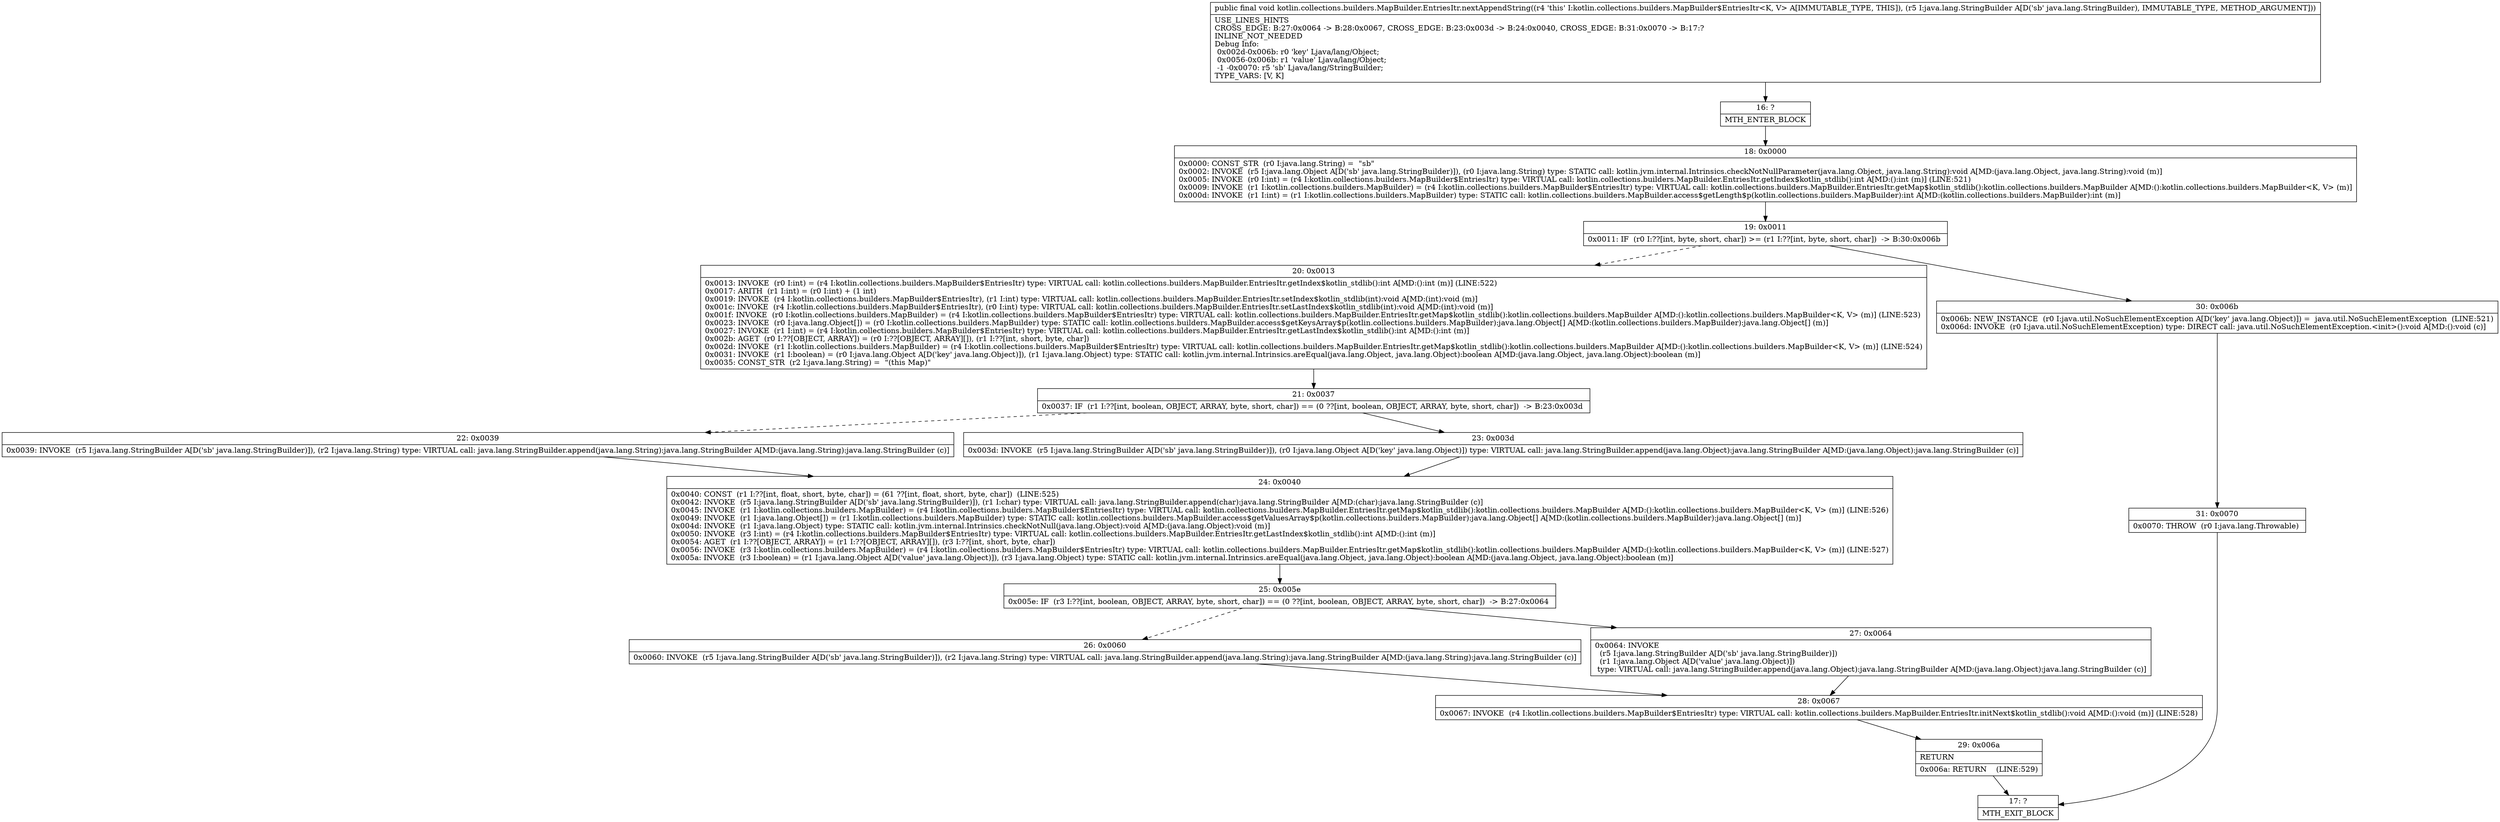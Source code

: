 digraph "CFG forkotlin.collections.builders.MapBuilder.EntriesItr.nextAppendString(Ljava\/lang\/StringBuilder;)V" {
Node_16 [shape=record,label="{16\:\ ?|MTH_ENTER_BLOCK\l}"];
Node_18 [shape=record,label="{18\:\ 0x0000|0x0000: CONST_STR  (r0 I:java.lang.String) =  \"sb\" \l0x0002: INVOKE  (r5 I:java.lang.Object A[D('sb' java.lang.StringBuilder)]), (r0 I:java.lang.String) type: STATIC call: kotlin.jvm.internal.Intrinsics.checkNotNullParameter(java.lang.Object, java.lang.String):void A[MD:(java.lang.Object, java.lang.String):void (m)]\l0x0005: INVOKE  (r0 I:int) = (r4 I:kotlin.collections.builders.MapBuilder$EntriesItr) type: VIRTUAL call: kotlin.collections.builders.MapBuilder.EntriesItr.getIndex$kotlin_stdlib():int A[MD:():int (m)] (LINE:521)\l0x0009: INVOKE  (r1 I:kotlin.collections.builders.MapBuilder) = (r4 I:kotlin.collections.builders.MapBuilder$EntriesItr) type: VIRTUAL call: kotlin.collections.builders.MapBuilder.EntriesItr.getMap$kotlin_stdlib():kotlin.collections.builders.MapBuilder A[MD:():kotlin.collections.builders.MapBuilder\<K, V\> (m)]\l0x000d: INVOKE  (r1 I:int) = (r1 I:kotlin.collections.builders.MapBuilder) type: STATIC call: kotlin.collections.builders.MapBuilder.access$getLength$p(kotlin.collections.builders.MapBuilder):int A[MD:(kotlin.collections.builders.MapBuilder):int (m)]\l}"];
Node_19 [shape=record,label="{19\:\ 0x0011|0x0011: IF  (r0 I:??[int, byte, short, char]) \>= (r1 I:??[int, byte, short, char])  \-\> B:30:0x006b \l}"];
Node_20 [shape=record,label="{20\:\ 0x0013|0x0013: INVOKE  (r0 I:int) = (r4 I:kotlin.collections.builders.MapBuilder$EntriesItr) type: VIRTUAL call: kotlin.collections.builders.MapBuilder.EntriesItr.getIndex$kotlin_stdlib():int A[MD:():int (m)] (LINE:522)\l0x0017: ARITH  (r1 I:int) = (r0 I:int) + (1 int) \l0x0019: INVOKE  (r4 I:kotlin.collections.builders.MapBuilder$EntriesItr), (r1 I:int) type: VIRTUAL call: kotlin.collections.builders.MapBuilder.EntriesItr.setIndex$kotlin_stdlib(int):void A[MD:(int):void (m)]\l0x001c: INVOKE  (r4 I:kotlin.collections.builders.MapBuilder$EntriesItr), (r0 I:int) type: VIRTUAL call: kotlin.collections.builders.MapBuilder.EntriesItr.setLastIndex$kotlin_stdlib(int):void A[MD:(int):void (m)]\l0x001f: INVOKE  (r0 I:kotlin.collections.builders.MapBuilder) = (r4 I:kotlin.collections.builders.MapBuilder$EntriesItr) type: VIRTUAL call: kotlin.collections.builders.MapBuilder.EntriesItr.getMap$kotlin_stdlib():kotlin.collections.builders.MapBuilder A[MD:():kotlin.collections.builders.MapBuilder\<K, V\> (m)] (LINE:523)\l0x0023: INVOKE  (r0 I:java.lang.Object[]) = (r0 I:kotlin.collections.builders.MapBuilder) type: STATIC call: kotlin.collections.builders.MapBuilder.access$getKeysArray$p(kotlin.collections.builders.MapBuilder):java.lang.Object[] A[MD:(kotlin.collections.builders.MapBuilder):java.lang.Object[] (m)]\l0x0027: INVOKE  (r1 I:int) = (r4 I:kotlin.collections.builders.MapBuilder$EntriesItr) type: VIRTUAL call: kotlin.collections.builders.MapBuilder.EntriesItr.getLastIndex$kotlin_stdlib():int A[MD:():int (m)]\l0x002b: AGET  (r0 I:??[OBJECT, ARRAY]) = (r0 I:??[OBJECT, ARRAY][]), (r1 I:??[int, short, byte, char]) \l0x002d: INVOKE  (r1 I:kotlin.collections.builders.MapBuilder) = (r4 I:kotlin.collections.builders.MapBuilder$EntriesItr) type: VIRTUAL call: kotlin.collections.builders.MapBuilder.EntriesItr.getMap$kotlin_stdlib():kotlin.collections.builders.MapBuilder A[MD:():kotlin.collections.builders.MapBuilder\<K, V\> (m)] (LINE:524)\l0x0031: INVOKE  (r1 I:boolean) = (r0 I:java.lang.Object A[D('key' java.lang.Object)]), (r1 I:java.lang.Object) type: STATIC call: kotlin.jvm.internal.Intrinsics.areEqual(java.lang.Object, java.lang.Object):boolean A[MD:(java.lang.Object, java.lang.Object):boolean (m)]\l0x0035: CONST_STR  (r2 I:java.lang.String) =  \"(this Map)\" \l}"];
Node_21 [shape=record,label="{21\:\ 0x0037|0x0037: IF  (r1 I:??[int, boolean, OBJECT, ARRAY, byte, short, char]) == (0 ??[int, boolean, OBJECT, ARRAY, byte, short, char])  \-\> B:23:0x003d \l}"];
Node_22 [shape=record,label="{22\:\ 0x0039|0x0039: INVOKE  (r5 I:java.lang.StringBuilder A[D('sb' java.lang.StringBuilder)]), (r2 I:java.lang.String) type: VIRTUAL call: java.lang.StringBuilder.append(java.lang.String):java.lang.StringBuilder A[MD:(java.lang.String):java.lang.StringBuilder (c)]\l}"];
Node_24 [shape=record,label="{24\:\ 0x0040|0x0040: CONST  (r1 I:??[int, float, short, byte, char]) = (61 ??[int, float, short, byte, char])  (LINE:525)\l0x0042: INVOKE  (r5 I:java.lang.StringBuilder A[D('sb' java.lang.StringBuilder)]), (r1 I:char) type: VIRTUAL call: java.lang.StringBuilder.append(char):java.lang.StringBuilder A[MD:(char):java.lang.StringBuilder (c)]\l0x0045: INVOKE  (r1 I:kotlin.collections.builders.MapBuilder) = (r4 I:kotlin.collections.builders.MapBuilder$EntriesItr) type: VIRTUAL call: kotlin.collections.builders.MapBuilder.EntriesItr.getMap$kotlin_stdlib():kotlin.collections.builders.MapBuilder A[MD:():kotlin.collections.builders.MapBuilder\<K, V\> (m)] (LINE:526)\l0x0049: INVOKE  (r1 I:java.lang.Object[]) = (r1 I:kotlin.collections.builders.MapBuilder) type: STATIC call: kotlin.collections.builders.MapBuilder.access$getValuesArray$p(kotlin.collections.builders.MapBuilder):java.lang.Object[] A[MD:(kotlin.collections.builders.MapBuilder):java.lang.Object[] (m)]\l0x004d: INVOKE  (r1 I:java.lang.Object) type: STATIC call: kotlin.jvm.internal.Intrinsics.checkNotNull(java.lang.Object):void A[MD:(java.lang.Object):void (m)]\l0x0050: INVOKE  (r3 I:int) = (r4 I:kotlin.collections.builders.MapBuilder$EntriesItr) type: VIRTUAL call: kotlin.collections.builders.MapBuilder.EntriesItr.getLastIndex$kotlin_stdlib():int A[MD:():int (m)]\l0x0054: AGET  (r1 I:??[OBJECT, ARRAY]) = (r1 I:??[OBJECT, ARRAY][]), (r3 I:??[int, short, byte, char]) \l0x0056: INVOKE  (r3 I:kotlin.collections.builders.MapBuilder) = (r4 I:kotlin.collections.builders.MapBuilder$EntriesItr) type: VIRTUAL call: kotlin.collections.builders.MapBuilder.EntriesItr.getMap$kotlin_stdlib():kotlin.collections.builders.MapBuilder A[MD:():kotlin.collections.builders.MapBuilder\<K, V\> (m)] (LINE:527)\l0x005a: INVOKE  (r3 I:boolean) = (r1 I:java.lang.Object A[D('value' java.lang.Object)]), (r3 I:java.lang.Object) type: STATIC call: kotlin.jvm.internal.Intrinsics.areEqual(java.lang.Object, java.lang.Object):boolean A[MD:(java.lang.Object, java.lang.Object):boolean (m)]\l}"];
Node_25 [shape=record,label="{25\:\ 0x005e|0x005e: IF  (r3 I:??[int, boolean, OBJECT, ARRAY, byte, short, char]) == (0 ??[int, boolean, OBJECT, ARRAY, byte, short, char])  \-\> B:27:0x0064 \l}"];
Node_26 [shape=record,label="{26\:\ 0x0060|0x0060: INVOKE  (r5 I:java.lang.StringBuilder A[D('sb' java.lang.StringBuilder)]), (r2 I:java.lang.String) type: VIRTUAL call: java.lang.StringBuilder.append(java.lang.String):java.lang.StringBuilder A[MD:(java.lang.String):java.lang.StringBuilder (c)]\l}"];
Node_28 [shape=record,label="{28\:\ 0x0067|0x0067: INVOKE  (r4 I:kotlin.collections.builders.MapBuilder$EntriesItr) type: VIRTUAL call: kotlin.collections.builders.MapBuilder.EntriesItr.initNext$kotlin_stdlib():void A[MD:():void (m)] (LINE:528)\l}"];
Node_29 [shape=record,label="{29\:\ 0x006a|RETURN\l|0x006a: RETURN    (LINE:529)\l}"];
Node_17 [shape=record,label="{17\:\ ?|MTH_EXIT_BLOCK\l}"];
Node_27 [shape=record,label="{27\:\ 0x0064|0x0064: INVOKE  \l  (r5 I:java.lang.StringBuilder A[D('sb' java.lang.StringBuilder)])\l  (r1 I:java.lang.Object A[D('value' java.lang.Object)])\l type: VIRTUAL call: java.lang.StringBuilder.append(java.lang.Object):java.lang.StringBuilder A[MD:(java.lang.Object):java.lang.StringBuilder (c)]\l}"];
Node_23 [shape=record,label="{23\:\ 0x003d|0x003d: INVOKE  (r5 I:java.lang.StringBuilder A[D('sb' java.lang.StringBuilder)]), (r0 I:java.lang.Object A[D('key' java.lang.Object)]) type: VIRTUAL call: java.lang.StringBuilder.append(java.lang.Object):java.lang.StringBuilder A[MD:(java.lang.Object):java.lang.StringBuilder (c)]\l}"];
Node_30 [shape=record,label="{30\:\ 0x006b|0x006b: NEW_INSTANCE  (r0 I:java.util.NoSuchElementException A[D('key' java.lang.Object)]) =  java.util.NoSuchElementException  (LINE:521)\l0x006d: INVOKE  (r0 I:java.util.NoSuchElementException) type: DIRECT call: java.util.NoSuchElementException.\<init\>():void A[MD:():void (c)]\l}"];
Node_31 [shape=record,label="{31\:\ 0x0070|0x0070: THROW  (r0 I:java.lang.Throwable) \l}"];
MethodNode[shape=record,label="{public final void kotlin.collections.builders.MapBuilder.EntriesItr.nextAppendString((r4 'this' I:kotlin.collections.builders.MapBuilder$EntriesItr\<K, V\> A[IMMUTABLE_TYPE, THIS]), (r5 I:java.lang.StringBuilder A[D('sb' java.lang.StringBuilder), IMMUTABLE_TYPE, METHOD_ARGUMENT]))  | USE_LINES_HINTS\lCROSS_EDGE: B:27:0x0064 \-\> B:28:0x0067, CROSS_EDGE: B:23:0x003d \-\> B:24:0x0040, CROSS_EDGE: B:31:0x0070 \-\> B:17:?\lINLINE_NOT_NEEDED\lDebug Info:\l  0x002d\-0x006b: r0 'key' Ljava\/lang\/Object;\l  0x0056\-0x006b: r1 'value' Ljava\/lang\/Object;\l  \-1 \-0x0070: r5 'sb' Ljava\/lang\/StringBuilder;\lTYPE_VARS: [V, K]\l}"];
MethodNode -> Node_16;Node_16 -> Node_18;
Node_18 -> Node_19;
Node_19 -> Node_20[style=dashed];
Node_19 -> Node_30;
Node_20 -> Node_21;
Node_21 -> Node_22[style=dashed];
Node_21 -> Node_23;
Node_22 -> Node_24;
Node_24 -> Node_25;
Node_25 -> Node_26[style=dashed];
Node_25 -> Node_27;
Node_26 -> Node_28;
Node_28 -> Node_29;
Node_29 -> Node_17;
Node_27 -> Node_28;
Node_23 -> Node_24;
Node_30 -> Node_31;
Node_31 -> Node_17;
}

